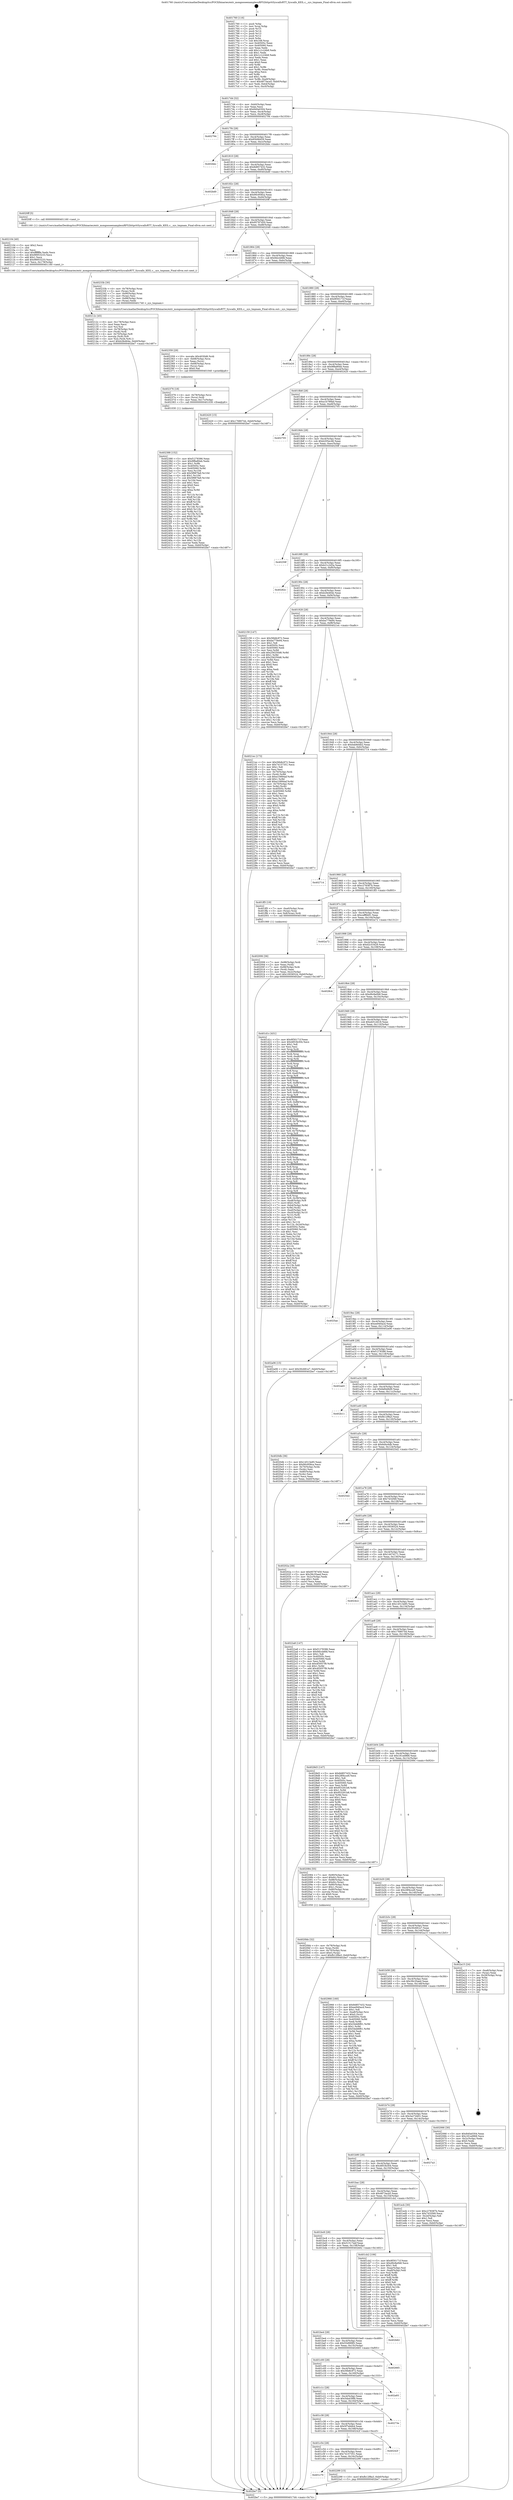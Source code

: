 digraph "0x401760" {
  label = "0x401760 (/mnt/c/Users/mathe/Desktop/tcc/POCII/binaries/extr_mongooseexamplesnRF52httprttSyscallsRTT_Syscalls_KEIL.c__sys_tmpnam_Final-ollvm.out::main(0))"
  labelloc = "t"
  node[shape=record]

  Entry [label="",width=0.3,height=0.3,shape=circle,fillcolor=black,style=filled]
  "0x4017d4" [label="{
     0x4017d4 [32]\l
     | [instrs]\l
     &nbsp;&nbsp;0x4017d4 \<+6\>: mov -0xb0(%rbp),%eax\l
     &nbsp;&nbsp;0x4017da \<+2\>: mov %eax,%ecx\l
     &nbsp;&nbsp;0x4017dc \<+6\>: sub $0x840a0304,%ecx\l
     &nbsp;&nbsp;0x4017e2 \<+6\>: mov %eax,-0xc4(%rbp)\l
     &nbsp;&nbsp;0x4017e8 \<+6\>: mov %ecx,-0xc8(%rbp)\l
     &nbsp;&nbsp;0x4017ee \<+6\>: je 0000000000402794 \<main+0x1034\>\l
  }"]
  "0x402794" [label="{
     0x402794\l
  }", style=dashed]
  "0x4017f4" [label="{
     0x4017f4 [28]\l
     | [instrs]\l
     &nbsp;&nbsp;0x4017f4 \<+5\>: jmp 00000000004017f9 \<main+0x99\>\l
     &nbsp;&nbsp;0x4017f9 \<+6\>: mov -0xc4(%rbp),%eax\l
     &nbsp;&nbsp;0x4017ff \<+5\>: sub $0x85b96d29,%eax\l
     &nbsp;&nbsp;0x401804 \<+6\>: mov %eax,-0xcc(%rbp)\l
     &nbsp;&nbsp;0x40180a \<+6\>: je 0000000000402bbc \<main+0x145c\>\l
  }"]
  Exit [label="",width=0.3,height=0.3,shape=circle,fillcolor=black,style=filled,peripheries=2]
  "0x402bbc" [label="{
     0x402bbc\l
  }", style=dashed]
  "0x401810" [label="{
     0x401810 [28]\l
     | [instrs]\l
     &nbsp;&nbsp;0x401810 \<+5\>: jmp 0000000000401815 \<main+0xb5\>\l
     &nbsp;&nbsp;0x401815 \<+6\>: mov -0xc4(%rbp),%eax\l
     &nbsp;&nbsp;0x40181b \<+5\>: sub $0x8d857432,%eax\l
     &nbsp;&nbsp;0x401820 \<+6\>: mov %eax,-0xd0(%rbp)\l
     &nbsp;&nbsp;0x401826 \<+6\>: je 0000000000402bd0 \<main+0x1470\>\l
  }"]
  "0x402388" [label="{
     0x402388 [152]\l
     | [instrs]\l
     &nbsp;&nbsp;0x402388 \<+5\>: mov $0xf1278386,%eax\l
     &nbsp;&nbsp;0x40238d \<+5\>: mov $0x9f8a80eb,%edx\l
     &nbsp;&nbsp;0x402392 \<+3\>: mov $0x1,%r8b\l
     &nbsp;&nbsp;0x402395 \<+7\>: mov 0x40505c,%esi\l
     &nbsp;&nbsp;0x40239c \<+8\>: mov 0x405060,%r9d\l
     &nbsp;&nbsp;0x4023a4 \<+3\>: mov %esi,%r10d\l
     &nbsp;&nbsp;0x4023a7 \<+7\>: add $0x5f987fa9,%r10d\l
     &nbsp;&nbsp;0x4023ae \<+4\>: sub $0x1,%r10d\l
     &nbsp;&nbsp;0x4023b2 \<+7\>: sub $0x5f987fa9,%r10d\l
     &nbsp;&nbsp;0x4023b9 \<+4\>: imul %r10d,%esi\l
     &nbsp;&nbsp;0x4023bd \<+3\>: and $0x1,%esi\l
     &nbsp;&nbsp;0x4023c0 \<+3\>: cmp $0x0,%esi\l
     &nbsp;&nbsp;0x4023c3 \<+4\>: sete %r11b\l
     &nbsp;&nbsp;0x4023c7 \<+4\>: cmp $0xa,%r9d\l
     &nbsp;&nbsp;0x4023cb \<+3\>: setl %bl\l
     &nbsp;&nbsp;0x4023ce \<+3\>: mov %r11b,%r14b\l
     &nbsp;&nbsp;0x4023d1 \<+4\>: xor $0xff,%r14b\l
     &nbsp;&nbsp;0x4023d5 \<+3\>: mov %bl,%r15b\l
     &nbsp;&nbsp;0x4023d8 \<+4\>: xor $0xff,%r15b\l
     &nbsp;&nbsp;0x4023dc \<+4\>: xor $0x0,%r8b\l
     &nbsp;&nbsp;0x4023e0 \<+3\>: mov %r14b,%r12b\l
     &nbsp;&nbsp;0x4023e3 \<+4\>: and $0x0,%r12b\l
     &nbsp;&nbsp;0x4023e7 \<+3\>: and %r8b,%r11b\l
     &nbsp;&nbsp;0x4023ea \<+3\>: mov %r15b,%r13b\l
     &nbsp;&nbsp;0x4023ed \<+4\>: and $0x0,%r13b\l
     &nbsp;&nbsp;0x4023f1 \<+3\>: and %r8b,%bl\l
     &nbsp;&nbsp;0x4023f4 \<+3\>: or %r11b,%r12b\l
     &nbsp;&nbsp;0x4023f7 \<+3\>: or %bl,%r13b\l
     &nbsp;&nbsp;0x4023fa \<+3\>: xor %r13b,%r12b\l
     &nbsp;&nbsp;0x4023fd \<+3\>: or %r15b,%r14b\l
     &nbsp;&nbsp;0x402400 \<+4\>: xor $0xff,%r14b\l
     &nbsp;&nbsp;0x402404 \<+4\>: or $0x0,%r8b\l
     &nbsp;&nbsp;0x402408 \<+3\>: and %r8b,%r14b\l
     &nbsp;&nbsp;0x40240b \<+3\>: or %r14b,%r12b\l
     &nbsp;&nbsp;0x40240e \<+4\>: test $0x1,%r12b\l
     &nbsp;&nbsp;0x402412 \<+3\>: cmovne %edx,%eax\l
     &nbsp;&nbsp;0x402415 \<+6\>: mov %eax,-0xb0(%rbp)\l
     &nbsp;&nbsp;0x40241b \<+5\>: jmp 0000000000402be7 \<main+0x1487\>\l
  }"]
  "0x402bd0" [label="{
     0x402bd0\l
  }", style=dashed]
  "0x40182c" [label="{
     0x40182c [28]\l
     | [instrs]\l
     &nbsp;&nbsp;0x40182c \<+5\>: jmp 0000000000401831 \<main+0xd1\>\l
     &nbsp;&nbsp;0x401831 \<+6\>: mov -0xc4(%rbp),%eax\l
     &nbsp;&nbsp;0x401837 \<+5\>: sub $0x90c958ca,%eax\l
     &nbsp;&nbsp;0x40183c \<+6\>: mov %eax,-0xd4(%rbp)\l
     &nbsp;&nbsp;0x401842 \<+6\>: je 00000000004020ff \<main+0x99f\>\l
  }"]
  "0x402376" [label="{
     0x402376 [18]\l
     | [instrs]\l
     &nbsp;&nbsp;0x402376 \<+4\>: mov -0x78(%rbp),%rcx\l
     &nbsp;&nbsp;0x40237a \<+3\>: mov (%rcx),%rdi\l
     &nbsp;&nbsp;0x40237d \<+6\>: mov %eax,-0x17c(%rbp)\l
     &nbsp;&nbsp;0x402383 \<+5\>: call 0000000000401030 \<free@plt\>\l
     | [calls]\l
     &nbsp;&nbsp;0x401030 \{1\} (unknown)\l
  }"]
  "0x4020ff" [label="{
     0x4020ff [5]\l
     | [instrs]\l
     &nbsp;&nbsp;0x4020ff \<+5\>: call 0000000000401160 \<next_i\>\l
     | [calls]\l
     &nbsp;&nbsp;0x401160 \{1\} (/mnt/c/Users/mathe/Desktop/tcc/POCII/binaries/extr_mongooseexamplesnRF52httprttSyscallsRTT_Syscalls_KEIL.c__sys_tmpnam_Final-ollvm.out::next_i)\l
  }"]
  "0x401848" [label="{
     0x401848 [28]\l
     | [instrs]\l
     &nbsp;&nbsp;0x401848 \<+5\>: jmp 000000000040184d \<main+0xed\>\l
     &nbsp;&nbsp;0x40184d \<+6\>: mov -0xc4(%rbp),%eax\l
     &nbsp;&nbsp;0x401853 \<+5\>: sub $0x95787450,%eax\l
     &nbsp;&nbsp;0x401858 \<+6\>: mov %eax,-0xd8(%rbp)\l
     &nbsp;&nbsp;0x40185e \<+6\>: je 0000000000402048 \<main+0x8e8\>\l
  }"]
  "0x402359" [label="{
     0x402359 [29]\l
     | [instrs]\l
     &nbsp;&nbsp;0x402359 \<+10\>: movabs $0x4030d6,%rdi\l
     &nbsp;&nbsp;0x402363 \<+4\>: mov -0x68(%rbp),%rcx\l
     &nbsp;&nbsp;0x402367 \<+2\>: mov %eax,(%rcx)\l
     &nbsp;&nbsp;0x402369 \<+4\>: mov -0x68(%rbp),%rcx\l
     &nbsp;&nbsp;0x40236d \<+2\>: mov (%rcx),%esi\l
     &nbsp;&nbsp;0x40236f \<+2\>: mov $0x0,%al\l
     &nbsp;&nbsp;0x402371 \<+5\>: call 0000000000401040 \<printf@plt\>\l
     | [calls]\l
     &nbsp;&nbsp;0x401040 \{1\} (unknown)\l
  }"]
  "0x402048" [label="{
     0x402048\l
  }", style=dashed]
  "0x401864" [label="{
     0x401864 [28]\l
     | [instrs]\l
     &nbsp;&nbsp;0x401864 \<+5\>: jmp 0000000000401869 \<main+0x109\>\l
     &nbsp;&nbsp;0x401869 \<+6\>: mov -0xc4(%rbp),%eax\l
     &nbsp;&nbsp;0x40186f \<+5\>: sub $0x9dccb6fd,%eax\l
     &nbsp;&nbsp;0x401874 \<+6\>: mov %eax,-0xdc(%rbp)\l
     &nbsp;&nbsp;0x40187a \<+6\>: je 000000000040233b \<main+0xbdb\>\l
  }"]
  "0x401c70" [label="{
     0x401c70\l
  }", style=dashed]
  "0x40233b" [label="{
     0x40233b [30]\l
     | [instrs]\l
     &nbsp;&nbsp;0x40233b \<+4\>: mov -0x78(%rbp),%rax\l
     &nbsp;&nbsp;0x40233f \<+3\>: mov (%rax),%rdi\l
     &nbsp;&nbsp;0x402342 \<+7\>: mov -0x90(%rbp),%rax\l
     &nbsp;&nbsp;0x402349 \<+2\>: mov (%rax),%esi\l
     &nbsp;&nbsp;0x40234b \<+7\>: mov -0x88(%rbp),%rax\l
     &nbsp;&nbsp;0x402352 \<+2\>: mov (%rax),%edx\l
     &nbsp;&nbsp;0x402354 \<+5\>: call 0000000000401740 \<_sys_tmpnam\>\l
     | [calls]\l
     &nbsp;&nbsp;0x401740 \{1\} (/mnt/c/Users/mathe/Desktop/tcc/POCII/binaries/extr_mongooseexamplesnRF52httprttSyscallsRTT_Syscalls_KEIL.c__sys_tmpnam_Final-ollvm.out::_sys_tmpnam)\l
  }"]
  "0x401880" [label="{
     0x401880 [28]\l
     | [instrs]\l
     &nbsp;&nbsp;0x401880 \<+5\>: jmp 0000000000401885 \<main+0x125\>\l
     &nbsp;&nbsp;0x401885 \<+6\>: mov -0xc4(%rbp),%eax\l
     &nbsp;&nbsp;0x40188b \<+5\>: sub $0x9f30171f,%eax\l
     &nbsp;&nbsp;0x401890 \<+6\>: mov %eax,-0xe0(%rbp)\l
     &nbsp;&nbsp;0x401896 \<+6\>: je 0000000000402a2d \<main+0x12cd\>\l
  }"]
  "0x402299" [label="{
     0x402299 [15]\l
     | [instrs]\l
     &nbsp;&nbsp;0x402299 \<+10\>: movl $0xfb12f8a3,-0xb0(%rbp)\l
     &nbsp;&nbsp;0x4022a3 \<+5\>: jmp 0000000000402be7 \<main+0x1487\>\l
  }"]
  "0x402a2d" [label="{
     0x402a2d\l
  }", style=dashed]
  "0x40189c" [label="{
     0x40189c [28]\l
     | [instrs]\l
     &nbsp;&nbsp;0x40189c \<+5\>: jmp 00000000004018a1 \<main+0x141\>\l
     &nbsp;&nbsp;0x4018a1 \<+6\>: mov -0xc4(%rbp),%eax\l
     &nbsp;&nbsp;0x4018a7 \<+5\>: sub $0x9f8a80eb,%eax\l
     &nbsp;&nbsp;0x4018ac \<+6\>: mov %eax,-0xe4(%rbp)\l
     &nbsp;&nbsp;0x4018b2 \<+6\>: je 0000000000402420 \<main+0xcc0\>\l
  }"]
  "0x401c54" [label="{
     0x401c54 [28]\l
     | [instrs]\l
     &nbsp;&nbsp;0x401c54 \<+5\>: jmp 0000000000401c59 \<main+0x4f9\>\l
     &nbsp;&nbsp;0x401c59 \<+6\>: mov -0xc4(%rbp),%eax\l
     &nbsp;&nbsp;0x401c5f \<+5\>: sub $0x74157351,%eax\l
     &nbsp;&nbsp;0x401c64 \<+6\>: mov %eax,-0x16c(%rbp)\l
     &nbsp;&nbsp;0x401c6a \<+6\>: je 0000000000402299 \<main+0xb39\>\l
  }"]
  "0x402420" [label="{
     0x402420 [15]\l
     | [instrs]\l
     &nbsp;&nbsp;0x402420 \<+10\>: movl $0x17680744,-0xb0(%rbp)\l
     &nbsp;&nbsp;0x40242a \<+5\>: jmp 0000000000402be7 \<main+0x1487\>\l
  }"]
  "0x4018b8" [label="{
     0x4018b8 [28]\l
     | [instrs]\l
     &nbsp;&nbsp;0x4018b8 \<+5\>: jmp 00000000004018bd \<main+0x15d\>\l
     &nbsp;&nbsp;0x4018bd \<+6\>: mov -0xc4(%rbp),%eax\l
     &nbsp;&nbsp;0x4018c3 \<+5\>: sub $0xa1b789ad,%eax\l
     &nbsp;&nbsp;0x4018c8 \<+6\>: mov %eax,-0xe8(%rbp)\l
     &nbsp;&nbsp;0x4018ce \<+6\>: je 0000000000402705 \<main+0xfa5\>\l
  }"]
  "0x40242f" [label="{
     0x40242f\l
  }", style=dashed]
  "0x402705" [label="{
     0x402705\l
  }", style=dashed]
  "0x4018d4" [label="{
     0x4018d4 [28]\l
     | [instrs]\l
     &nbsp;&nbsp;0x4018d4 \<+5\>: jmp 00000000004018d9 \<main+0x179\>\l
     &nbsp;&nbsp;0x4018d9 \<+6\>: mov -0xc4(%rbp),%eax\l
     &nbsp;&nbsp;0x4018df \<+5\>: sub $0xb205ec46,%eax\l
     &nbsp;&nbsp;0x4018e4 \<+6\>: mov %eax,-0xec(%rbp)\l
     &nbsp;&nbsp;0x4018ea \<+6\>: je 000000000040259f \<main+0xe3f\>\l
  }"]
  "0x401c38" [label="{
     0x401c38 [28]\l
     | [instrs]\l
     &nbsp;&nbsp;0x401c38 \<+5\>: jmp 0000000000401c3d \<main+0x4dd\>\l
     &nbsp;&nbsp;0x401c3d \<+6\>: mov -0xc4(%rbp),%eax\l
     &nbsp;&nbsp;0x401c43 \<+5\>: sub $0x5f7ebbb4,%eax\l
     &nbsp;&nbsp;0x401c48 \<+6\>: mov %eax,-0x168(%rbp)\l
     &nbsp;&nbsp;0x401c4e \<+6\>: je 000000000040242f \<main+0xccf\>\l
  }"]
  "0x40259f" [label="{
     0x40259f\l
  }", style=dashed]
  "0x4018f0" [label="{
     0x4018f0 [28]\l
     | [instrs]\l
     &nbsp;&nbsp;0x4018f0 \<+5\>: jmp 00000000004018f5 \<main+0x195\>\l
     &nbsp;&nbsp;0x4018f5 \<+6\>: mov -0xc4(%rbp),%eax\l
     &nbsp;&nbsp;0x4018fb \<+5\>: sub $0xb21c2d3a,%eax\l
     &nbsp;&nbsp;0x401900 \<+6\>: mov %eax,-0xf0(%rbp)\l
     &nbsp;&nbsp;0x401906 \<+6\>: je 000000000040282c \<main+0x10cc\>\l
  }"]
  "0x40273e" [label="{
     0x40273e\l
  }", style=dashed]
  "0x40282c" [label="{
     0x40282c\l
  }", style=dashed]
  "0x40190c" [label="{
     0x40190c [28]\l
     | [instrs]\l
     &nbsp;&nbsp;0x40190c \<+5\>: jmp 0000000000401911 \<main+0x1b1\>\l
     &nbsp;&nbsp;0x401911 \<+6\>: mov -0xc4(%rbp),%eax\l
     &nbsp;&nbsp;0x401917 \<+5\>: sub $0xb2fe464e,%eax\l
     &nbsp;&nbsp;0x40191c \<+6\>: mov %eax,-0xf4(%rbp)\l
     &nbsp;&nbsp;0x401922 \<+6\>: je 0000000000402159 \<main+0x9f9\>\l
  }"]
  "0x401c1c" [label="{
     0x401c1c [28]\l
     | [instrs]\l
     &nbsp;&nbsp;0x401c1c \<+5\>: jmp 0000000000401c21 \<main+0x4c1\>\l
     &nbsp;&nbsp;0x401c21 \<+6\>: mov -0xc4(%rbp),%eax\l
     &nbsp;&nbsp;0x401c27 \<+5\>: sub $0x5da439fb,%eax\l
     &nbsp;&nbsp;0x401c2c \<+6\>: mov %eax,-0x164(%rbp)\l
     &nbsp;&nbsp;0x401c32 \<+6\>: je 000000000040273e \<main+0xfde\>\l
  }"]
  "0x402159" [label="{
     0x402159 [147]\l
     | [instrs]\l
     &nbsp;&nbsp;0x402159 \<+5\>: mov $0x56b8c972,%eax\l
     &nbsp;&nbsp;0x40215e \<+5\>: mov $0xba779e94,%ecx\l
     &nbsp;&nbsp;0x402163 \<+2\>: mov $0x1,%dl\l
     &nbsp;&nbsp;0x402165 \<+7\>: mov 0x40505c,%esi\l
     &nbsp;&nbsp;0x40216c \<+7\>: mov 0x405060,%edi\l
     &nbsp;&nbsp;0x402173 \<+3\>: mov %esi,%r8d\l
     &nbsp;&nbsp;0x402176 \<+7\>: add $0x256250d6,%r8d\l
     &nbsp;&nbsp;0x40217d \<+4\>: sub $0x1,%r8d\l
     &nbsp;&nbsp;0x402181 \<+7\>: sub $0x256250d6,%r8d\l
     &nbsp;&nbsp;0x402188 \<+4\>: imul %r8d,%esi\l
     &nbsp;&nbsp;0x40218c \<+3\>: and $0x1,%esi\l
     &nbsp;&nbsp;0x40218f \<+3\>: cmp $0x0,%esi\l
     &nbsp;&nbsp;0x402192 \<+4\>: sete %r9b\l
     &nbsp;&nbsp;0x402196 \<+3\>: cmp $0xa,%edi\l
     &nbsp;&nbsp;0x402199 \<+4\>: setl %r10b\l
     &nbsp;&nbsp;0x40219d \<+3\>: mov %r9b,%r11b\l
     &nbsp;&nbsp;0x4021a0 \<+4\>: xor $0xff,%r11b\l
     &nbsp;&nbsp;0x4021a4 \<+3\>: mov %r10b,%bl\l
     &nbsp;&nbsp;0x4021a7 \<+3\>: xor $0xff,%bl\l
     &nbsp;&nbsp;0x4021aa \<+3\>: xor $0x0,%dl\l
     &nbsp;&nbsp;0x4021ad \<+3\>: mov %r11b,%r14b\l
     &nbsp;&nbsp;0x4021b0 \<+4\>: and $0x0,%r14b\l
     &nbsp;&nbsp;0x4021b4 \<+3\>: and %dl,%r9b\l
     &nbsp;&nbsp;0x4021b7 \<+3\>: mov %bl,%r15b\l
     &nbsp;&nbsp;0x4021ba \<+4\>: and $0x0,%r15b\l
     &nbsp;&nbsp;0x4021be \<+3\>: and %dl,%r10b\l
     &nbsp;&nbsp;0x4021c1 \<+3\>: or %r9b,%r14b\l
     &nbsp;&nbsp;0x4021c4 \<+3\>: or %r10b,%r15b\l
     &nbsp;&nbsp;0x4021c7 \<+3\>: xor %r15b,%r14b\l
     &nbsp;&nbsp;0x4021ca \<+3\>: or %bl,%r11b\l
     &nbsp;&nbsp;0x4021cd \<+4\>: xor $0xff,%r11b\l
     &nbsp;&nbsp;0x4021d1 \<+3\>: or $0x0,%dl\l
     &nbsp;&nbsp;0x4021d4 \<+3\>: and %dl,%r11b\l
     &nbsp;&nbsp;0x4021d7 \<+3\>: or %r11b,%r14b\l
     &nbsp;&nbsp;0x4021da \<+4\>: test $0x1,%r14b\l
     &nbsp;&nbsp;0x4021de \<+3\>: cmovne %ecx,%eax\l
     &nbsp;&nbsp;0x4021e1 \<+6\>: mov %eax,-0xb0(%rbp)\l
     &nbsp;&nbsp;0x4021e7 \<+5\>: jmp 0000000000402be7 \<main+0x1487\>\l
  }"]
  "0x401928" [label="{
     0x401928 [28]\l
     | [instrs]\l
     &nbsp;&nbsp;0x401928 \<+5\>: jmp 000000000040192d \<main+0x1cd\>\l
     &nbsp;&nbsp;0x40192d \<+6\>: mov -0xc4(%rbp),%eax\l
     &nbsp;&nbsp;0x401933 \<+5\>: sub $0xba779e94,%eax\l
     &nbsp;&nbsp;0x401938 \<+6\>: mov %eax,-0xf8(%rbp)\l
     &nbsp;&nbsp;0x40193e \<+6\>: je 00000000004021ec \<main+0xa8c\>\l
  }"]
  "0x402a93" [label="{
     0x402a93\l
  }", style=dashed]
  "0x4021ec" [label="{
     0x4021ec [173]\l
     | [instrs]\l
     &nbsp;&nbsp;0x4021ec \<+5\>: mov $0x56b8c972,%eax\l
     &nbsp;&nbsp;0x4021f1 \<+5\>: mov $0x74157351,%ecx\l
     &nbsp;&nbsp;0x4021f6 \<+2\>: mov $0x1,%dl\l
     &nbsp;&nbsp;0x4021f8 \<+2\>: xor %esi,%esi\l
     &nbsp;&nbsp;0x4021fa \<+4\>: mov -0x70(%rbp),%rdi\l
     &nbsp;&nbsp;0x4021fe \<+3\>: mov (%rdi),%r8d\l
     &nbsp;&nbsp;0x402201 \<+7\>: sub $0xe10894af,%r8d\l
     &nbsp;&nbsp;0x402208 \<+4\>: add $0x1,%r8d\l
     &nbsp;&nbsp;0x40220c \<+7\>: add $0xe10894af,%r8d\l
     &nbsp;&nbsp;0x402213 \<+4\>: mov -0x70(%rbp),%rdi\l
     &nbsp;&nbsp;0x402217 \<+3\>: mov %r8d,(%rdi)\l
     &nbsp;&nbsp;0x40221a \<+8\>: mov 0x40505c,%r8d\l
     &nbsp;&nbsp;0x402222 \<+8\>: mov 0x405060,%r9d\l
     &nbsp;&nbsp;0x40222a \<+3\>: sub $0x1,%esi\l
     &nbsp;&nbsp;0x40222d \<+3\>: mov %r8d,%r10d\l
     &nbsp;&nbsp;0x402230 \<+3\>: add %esi,%r10d\l
     &nbsp;&nbsp;0x402233 \<+4\>: imul %r10d,%r8d\l
     &nbsp;&nbsp;0x402237 \<+4\>: and $0x1,%r8d\l
     &nbsp;&nbsp;0x40223b \<+4\>: cmp $0x0,%r8d\l
     &nbsp;&nbsp;0x40223f \<+4\>: sete %r11b\l
     &nbsp;&nbsp;0x402243 \<+4\>: cmp $0xa,%r9d\l
     &nbsp;&nbsp;0x402247 \<+3\>: setl %bl\l
     &nbsp;&nbsp;0x40224a \<+3\>: mov %r11b,%r14b\l
     &nbsp;&nbsp;0x40224d \<+4\>: xor $0xff,%r14b\l
     &nbsp;&nbsp;0x402251 \<+3\>: mov %bl,%r15b\l
     &nbsp;&nbsp;0x402254 \<+4\>: xor $0xff,%r15b\l
     &nbsp;&nbsp;0x402258 \<+3\>: xor $0x0,%dl\l
     &nbsp;&nbsp;0x40225b \<+3\>: mov %r14b,%r12b\l
     &nbsp;&nbsp;0x40225e \<+4\>: and $0x0,%r12b\l
     &nbsp;&nbsp;0x402262 \<+3\>: and %dl,%r11b\l
     &nbsp;&nbsp;0x402265 \<+3\>: mov %r15b,%r13b\l
     &nbsp;&nbsp;0x402268 \<+4\>: and $0x0,%r13b\l
     &nbsp;&nbsp;0x40226c \<+2\>: and %dl,%bl\l
     &nbsp;&nbsp;0x40226e \<+3\>: or %r11b,%r12b\l
     &nbsp;&nbsp;0x402271 \<+3\>: or %bl,%r13b\l
     &nbsp;&nbsp;0x402274 \<+3\>: xor %r13b,%r12b\l
     &nbsp;&nbsp;0x402277 \<+3\>: or %r15b,%r14b\l
     &nbsp;&nbsp;0x40227a \<+4\>: xor $0xff,%r14b\l
     &nbsp;&nbsp;0x40227e \<+3\>: or $0x0,%dl\l
     &nbsp;&nbsp;0x402281 \<+3\>: and %dl,%r14b\l
     &nbsp;&nbsp;0x402284 \<+3\>: or %r14b,%r12b\l
     &nbsp;&nbsp;0x402287 \<+4\>: test $0x1,%r12b\l
     &nbsp;&nbsp;0x40228b \<+3\>: cmovne %ecx,%eax\l
     &nbsp;&nbsp;0x40228e \<+6\>: mov %eax,-0xb0(%rbp)\l
     &nbsp;&nbsp;0x402294 \<+5\>: jmp 0000000000402be7 \<main+0x1487\>\l
  }"]
  "0x401944" [label="{
     0x401944 [28]\l
     | [instrs]\l
     &nbsp;&nbsp;0x401944 \<+5\>: jmp 0000000000401949 \<main+0x1e9\>\l
     &nbsp;&nbsp;0x401949 \<+6\>: mov -0xc4(%rbp),%eax\l
     &nbsp;&nbsp;0x40194f \<+5\>: sub $0xbab8d4b2,%eax\l
     &nbsp;&nbsp;0x401954 \<+6\>: mov %eax,-0xfc(%rbp)\l
     &nbsp;&nbsp;0x40195a \<+6\>: je 0000000000402714 \<main+0xfb4\>\l
  }"]
  "0x401c00" [label="{
     0x401c00 [28]\l
     | [instrs]\l
     &nbsp;&nbsp;0x401c00 \<+5\>: jmp 0000000000401c05 \<main+0x4a5\>\l
     &nbsp;&nbsp;0x401c05 \<+6\>: mov -0xc4(%rbp),%eax\l
     &nbsp;&nbsp;0x401c0b \<+5\>: sub $0x56b8c972,%eax\l
     &nbsp;&nbsp;0x401c10 \<+6\>: mov %eax,-0x160(%rbp)\l
     &nbsp;&nbsp;0x401c16 \<+6\>: je 0000000000402a93 \<main+0x1333\>\l
  }"]
  "0x402714" [label="{
     0x402714\l
  }", style=dashed]
  "0x401960" [label="{
     0x401960 [28]\l
     | [instrs]\l
     &nbsp;&nbsp;0x401960 \<+5\>: jmp 0000000000401965 \<main+0x205\>\l
     &nbsp;&nbsp;0x401965 \<+6\>: mov -0xc4(%rbp),%eax\l
     &nbsp;&nbsp;0x40196b \<+5\>: sub $0xc278387b,%eax\l
     &nbsp;&nbsp;0x401970 \<+6\>: mov %eax,-0x100(%rbp)\l
     &nbsp;&nbsp;0x401976 \<+6\>: je 0000000000401ff3 \<main+0x893\>\l
  }"]
  "0x402665" [label="{
     0x402665\l
  }", style=dashed]
  "0x401ff3" [label="{
     0x401ff3 [19]\l
     | [instrs]\l
     &nbsp;&nbsp;0x401ff3 \<+7\>: mov -0xa0(%rbp),%rax\l
     &nbsp;&nbsp;0x401ffa \<+3\>: mov (%rax),%rax\l
     &nbsp;&nbsp;0x401ffd \<+4\>: mov 0x8(%rax),%rdi\l
     &nbsp;&nbsp;0x402001 \<+5\>: call 0000000000401060 \<atoi@plt\>\l
     | [calls]\l
     &nbsp;&nbsp;0x401060 \{1\} (unknown)\l
  }"]
  "0x40197c" [label="{
     0x40197c [28]\l
     | [instrs]\l
     &nbsp;&nbsp;0x40197c \<+5\>: jmp 0000000000401981 \<main+0x221\>\l
     &nbsp;&nbsp;0x401981 \<+6\>: mov -0xc4(%rbp),%eax\l
     &nbsp;&nbsp;0x401987 \<+5\>: sub $0xceff6b91,%eax\l
     &nbsp;&nbsp;0x40198c \<+6\>: mov %eax,-0x104(%rbp)\l
     &nbsp;&nbsp;0x401992 \<+6\>: je 0000000000402a72 \<main+0x1312\>\l
  }"]
  "0x401be4" [label="{
     0x401be4 [28]\l
     | [instrs]\l
     &nbsp;&nbsp;0x401be4 \<+5\>: jmp 0000000000401be9 \<main+0x489\>\l
     &nbsp;&nbsp;0x401be9 \<+6\>: mov -0xc4(%rbp),%eax\l
     &nbsp;&nbsp;0x401bef \<+5\>: sub $0x55d999f2,%eax\l
     &nbsp;&nbsp;0x401bf4 \<+6\>: mov %eax,-0x15c(%rbp)\l
     &nbsp;&nbsp;0x401bfa \<+6\>: je 0000000000402665 \<main+0xf05\>\l
  }"]
  "0x402a72" [label="{
     0x402a72\l
  }", style=dashed]
  "0x401998" [label="{
     0x401998 [28]\l
     | [instrs]\l
     &nbsp;&nbsp;0x401998 \<+5\>: jmp 000000000040199d \<main+0x23d\>\l
     &nbsp;&nbsp;0x40199d \<+6\>: mov -0xc4(%rbp),%eax\l
     &nbsp;&nbsp;0x4019a3 \<+5\>: sub $0xd2c53429,%eax\l
     &nbsp;&nbsp;0x4019a8 \<+6\>: mov %eax,-0x108(%rbp)\l
     &nbsp;&nbsp;0x4019ae \<+6\>: je 00000000004028c4 \<main+0x1164\>\l
  }"]
  "0x402b62" [label="{
     0x402b62\l
  }", style=dashed]
  "0x4028c4" [label="{
     0x4028c4\l
  }", style=dashed]
  "0x4019b4" [label="{
     0x4019b4 [28]\l
     | [instrs]\l
     &nbsp;&nbsp;0x4019b4 \<+5\>: jmp 00000000004019b9 \<main+0x259\>\l
     &nbsp;&nbsp;0x4019b9 \<+6\>: mov -0xc4(%rbp),%eax\l
     &nbsp;&nbsp;0x4019bf \<+5\>: sub $0xd9c8a0b8,%eax\l
     &nbsp;&nbsp;0x4019c4 \<+6\>: mov %eax,-0x10c(%rbp)\l
     &nbsp;&nbsp;0x4019ca \<+6\>: je 0000000000401d1c \<main+0x5bc\>\l
  }"]
  "0x40212c" [label="{
     0x40212c [45]\l
     | [instrs]\l
     &nbsp;&nbsp;0x40212c \<+6\>: mov -0x178(%rbp),%ecx\l
     &nbsp;&nbsp;0x402132 \<+3\>: imul %eax,%ecx\l
     &nbsp;&nbsp;0x402135 \<+3\>: mov %cl,%sil\l
     &nbsp;&nbsp;0x402138 \<+4\>: mov -0x78(%rbp),%rdi\l
     &nbsp;&nbsp;0x40213c \<+3\>: mov (%rdi),%rdi\l
     &nbsp;&nbsp;0x40213f \<+4\>: mov -0x70(%rbp),%r8\l
     &nbsp;&nbsp;0x402143 \<+3\>: movslq (%r8),%r8\l
     &nbsp;&nbsp;0x402146 \<+4\>: mov %sil,(%rdi,%r8,1)\l
     &nbsp;&nbsp;0x40214a \<+10\>: movl $0xb2fe464e,-0xb0(%rbp)\l
     &nbsp;&nbsp;0x402154 \<+5\>: jmp 0000000000402be7 \<main+0x1487\>\l
  }"]
  "0x401d1c" [label="{
     0x401d1c [431]\l
     | [instrs]\l
     &nbsp;&nbsp;0x401d1c \<+5\>: mov $0x9f30171f,%eax\l
     &nbsp;&nbsp;0x401d21 \<+5\>: mov $0x4853b304,%ecx\l
     &nbsp;&nbsp;0x401d26 \<+2\>: mov $0x1,%dl\l
     &nbsp;&nbsp;0x401d28 \<+2\>: xor %esi,%esi\l
     &nbsp;&nbsp;0x401d2a \<+3\>: mov %rsp,%rdi\l
     &nbsp;&nbsp;0x401d2d \<+4\>: add $0xfffffffffffffff0,%rdi\l
     &nbsp;&nbsp;0x401d31 \<+3\>: mov %rdi,%rsp\l
     &nbsp;&nbsp;0x401d34 \<+7\>: mov %rdi,-0xa8(%rbp)\l
     &nbsp;&nbsp;0x401d3b \<+3\>: mov %rsp,%rdi\l
     &nbsp;&nbsp;0x401d3e \<+4\>: add $0xfffffffffffffff0,%rdi\l
     &nbsp;&nbsp;0x401d42 \<+3\>: mov %rdi,%rsp\l
     &nbsp;&nbsp;0x401d45 \<+3\>: mov %rsp,%r8\l
     &nbsp;&nbsp;0x401d48 \<+4\>: add $0xfffffffffffffff0,%r8\l
     &nbsp;&nbsp;0x401d4c \<+3\>: mov %r8,%rsp\l
     &nbsp;&nbsp;0x401d4f \<+7\>: mov %r8,-0xa0(%rbp)\l
     &nbsp;&nbsp;0x401d56 \<+3\>: mov %rsp,%r8\l
     &nbsp;&nbsp;0x401d59 \<+4\>: add $0xfffffffffffffff0,%r8\l
     &nbsp;&nbsp;0x401d5d \<+3\>: mov %r8,%rsp\l
     &nbsp;&nbsp;0x401d60 \<+7\>: mov %r8,-0x98(%rbp)\l
     &nbsp;&nbsp;0x401d67 \<+3\>: mov %rsp,%r8\l
     &nbsp;&nbsp;0x401d6a \<+4\>: add $0xfffffffffffffff0,%r8\l
     &nbsp;&nbsp;0x401d6e \<+3\>: mov %r8,%rsp\l
     &nbsp;&nbsp;0x401d71 \<+7\>: mov %r8,-0x90(%rbp)\l
     &nbsp;&nbsp;0x401d78 \<+3\>: mov %rsp,%r8\l
     &nbsp;&nbsp;0x401d7b \<+4\>: add $0xfffffffffffffff0,%r8\l
     &nbsp;&nbsp;0x401d7f \<+3\>: mov %r8,%rsp\l
     &nbsp;&nbsp;0x401d82 \<+7\>: mov %r8,-0x88(%rbp)\l
     &nbsp;&nbsp;0x401d89 \<+3\>: mov %rsp,%r8\l
     &nbsp;&nbsp;0x401d8c \<+4\>: add $0xfffffffffffffff0,%r8\l
     &nbsp;&nbsp;0x401d90 \<+3\>: mov %r8,%rsp\l
     &nbsp;&nbsp;0x401d93 \<+4\>: mov %r8,-0x80(%rbp)\l
     &nbsp;&nbsp;0x401d97 \<+3\>: mov %rsp,%r8\l
     &nbsp;&nbsp;0x401d9a \<+4\>: add $0xfffffffffffffff0,%r8\l
     &nbsp;&nbsp;0x401d9e \<+3\>: mov %r8,%rsp\l
     &nbsp;&nbsp;0x401da1 \<+4\>: mov %r8,-0x78(%rbp)\l
     &nbsp;&nbsp;0x401da5 \<+3\>: mov %rsp,%r8\l
     &nbsp;&nbsp;0x401da8 \<+4\>: add $0xfffffffffffffff0,%r8\l
     &nbsp;&nbsp;0x401dac \<+3\>: mov %r8,%rsp\l
     &nbsp;&nbsp;0x401daf \<+4\>: mov %r8,-0x70(%rbp)\l
     &nbsp;&nbsp;0x401db3 \<+3\>: mov %rsp,%r8\l
     &nbsp;&nbsp;0x401db6 \<+4\>: add $0xfffffffffffffff0,%r8\l
     &nbsp;&nbsp;0x401dba \<+3\>: mov %r8,%rsp\l
     &nbsp;&nbsp;0x401dbd \<+4\>: mov %r8,-0x68(%rbp)\l
     &nbsp;&nbsp;0x401dc1 \<+3\>: mov %rsp,%r8\l
     &nbsp;&nbsp;0x401dc4 \<+4\>: add $0xfffffffffffffff0,%r8\l
     &nbsp;&nbsp;0x401dc8 \<+3\>: mov %r8,%rsp\l
     &nbsp;&nbsp;0x401dcb \<+4\>: mov %r8,-0x60(%rbp)\l
     &nbsp;&nbsp;0x401dcf \<+3\>: mov %rsp,%r8\l
     &nbsp;&nbsp;0x401dd2 \<+4\>: add $0xfffffffffffffff0,%r8\l
     &nbsp;&nbsp;0x401dd6 \<+3\>: mov %r8,%rsp\l
     &nbsp;&nbsp;0x401dd9 \<+4\>: mov %r8,-0x58(%rbp)\l
     &nbsp;&nbsp;0x401ddd \<+3\>: mov %rsp,%r8\l
     &nbsp;&nbsp;0x401de0 \<+4\>: add $0xfffffffffffffff0,%r8\l
     &nbsp;&nbsp;0x401de4 \<+3\>: mov %r8,%rsp\l
     &nbsp;&nbsp;0x401de7 \<+4\>: mov %r8,-0x50(%rbp)\l
     &nbsp;&nbsp;0x401deb \<+3\>: mov %rsp,%r8\l
     &nbsp;&nbsp;0x401dee \<+4\>: add $0xfffffffffffffff0,%r8\l
     &nbsp;&nbsp;0x401df2 \<+3\>: mov %r8,%rsp\l
     &nbsp;&nbsp;0x401df5 \<+4\>: mov %r8,-0x48(%rbp)\l
     &nbsp;&nbsp;0x401df9 \<+3\>: mov %rsp,%r8\l
     &nbsp;&nbsp;0x401dfc \<+4\>: add $0xfffffffffffffff0,%r8\l
     &nbsp;&nbsp;0x401e00 \<+3\>: mov %r8,%rsp\l
     &nbsp;&nbsp;0x401e03 \<+4\>: mov %r8,-0x40(%rbp)\l
     &nbsp;&nbsp;0x401e07 \<+3\>: mov %rsp,%r8\l
     &nbsp;&nbsp;0x401e0a \<+4\>: add $0xfffffffffffffff0,%r8\l
     &nbsp;&nbsp;0x401e0e \<+3\>: mov %r8,%rsp\l
     &nbsp;&nbsp;0x401e11 \<+4\>: mov %r8,-0x38(%rbp)\l
     &nbsp;&nbsp;0x401e15 \<+7\>: mov -0xa8(%rbp),%r8\l
     &nbsp;&nbsp;0x401e1c \<+7\>: movl $0x0,(%r8)\l
     &nbsp;&nbsp;0x401e23 \<+7\>: mov -0xb4(%rbp),%r9d\l
     &nbsp;&nbsp;0x401e2a \<+3\>: mov %r9d,(%rdi)\l
     &nbsp;&nbsp;0x401e2d \<+7\>: mov -0xa0(%rbp),%r8\l
     &nbsp;&nbsp;0x401e34 \<+7\>: mov -0xc0(%rbp),%r10\l
     &nbsp;&nbsp;0x401e3b \<+3\>: mov %r10,(%r8)\l
     &nbsp;&nbsp;0x401e3e \<+3\>: cmpl $0x2,(%rdi)\l
     &nbsp;&nbsp;0x401e41 \<+4\>: setne %r11b\l
     &nbsp;&nbsp;0x401e45 \<+4\>: and $0x1,%r11b\l
     &nbsp;&nbsp;0x401e49 \<+4\>: mov %r11b,-0x2d(%rbp)\l
     &nbsp;&nbsp;0x401e4d \<+7\>: mov 0x40505c,%ebx\l
     &nbsp;&nbsp;0x401e54 \<+8\>: mov 0x405060,%r14d\l
     &nbsp;&nbsp;0x401e5c \<+3\>: sub $0x1,%esi\l
     &nbsp;&nbsp;0x401e5f \<+3\>: mov %ebx,%r15d\l
     &nbsp;&nbsp;0x401e62 \<+3\>: add %esi,%r15d\l
     &nbsp;&nbsp;0x401e65 \<+4\>: imul %r15d,%ebx\l
     &nbsp;&nbsp;0x401e69 \<+3\>: and $0x1,%ebx\l
     &nbsp;&nbsp;0x401e6c \<+3\>: cmp $0x0,%ebx\l
     &nbsp;&nbsp;0x401e6f \<+4\>: sete %r11b\l
     &nbsp;&nbsp;0x401e73 \<+4\>: cmp $0xa,%r14d\l
     &nbsp;&nbsp;0x401e77 \<+4\>: setl %r12b\l
     &nbsp;&nbsp;0x401e7b \<+3\>: mov %r11b,%r13b\l
     &nbsp;&nbsp;0x401e7e \<+4\>: xor $0xff,%r13b\l
     &nbsp;&nbsp;0x401e82 \<+3\>: mov %r12b,%sil\l
     &nbsp;&nbsp;0x401e85 \<+4\>: xor $0xff,%sil\l
     &nbsp;&nbsp;0x401e89 \<+3\>: xor $0x0,%dl\l
     &nbsp;&nbsp;0x401e8c \<+3\>: mov %r13b,%dil\l
     &nbsp;&nbsp;0x401e8f \<+4\>: and $0x0,%dil\l
     &nbsp;&nbsp;0x401e93 \<+3\>: and %dl,%r11b\l
     &nbsp;&nbsp;0x401e96 \<+3\>: mov %sil,%r8b\l
     &nbsp;&nbsp;0x401e99 \<+4\>: and $0x0,%r8b\l
     &nbsp;&nbsp;0x401e9d \<+3\>: and %dl,%r12b\l
     &nbsp;&nbsp;0x401ea0 \<+3\>: or %r11b,%dil\l
     &nbsp;&nbsp;0x401ea3 \<+3\>: or %r12b,%r8b\l
     &nbsp;&nbsp;0x401ea6 \<+3\>: xor %r8b,%dil\l
     &nbsp;&nbsp;0x401ea9 \<+3\>: or %sil,%r13b\l
     &nbsp;&nbsp;0x401eac \<+4\>: xor $0xff,%r13b\l
     &nbsp;&nbsp;0x401eb0 \<+3\>: or $0x0,%dl\l
     &nbsp;&nbsp;0x401eb3 \<+3\>: and %dl,%r13b\l
     &nbsp;&nbsp;0x401eb6 \<+3\>: or %r13b,%dil\l
     &nbsp;&nbsp;0x401eb9 \<+4\>: test $0x1,%dil\l
     &nbsp;&nbsp;0x401ebd \<+3\>: cmovne %ecx,%eax\l
     &nbsp;&nbsp;0x401ec0 \<+6\>: mov %eax,-0xb0(%rbp)\l
     &nbsp;&nbsp;0x401ec6 \<+5\>: jmp 0000000000402be7 \<main+0x1487\>\l
  }"]
  "0x4019d0" [label="{
     0x4019d0 [28]\l
     | [instrs]\l
     &nbsp;&nbsp;0x4019d0 \<+5\>: jmp 00000000004019d5 \<main+0x275\>\l
     &nbsp;&nbsp;0x4019d5 \<+6\>: mov -0xc4(%rbp),%eax\l
     &nbsp;&nbsp;0x4019db \<+5\>: sub $0xeb51d418,%eax\l
     &nbsp;&nbsp;0x4019e0 \<+6\>: mov %eax,-0x110(%rbp)\l
     &nbsp;&nbsp;0x4019e6 \<+6\>: je 00000000004025ae \<main+0xe4e\>\l
  }"]
  "0x402104" [label="{
     0x402104 [40]\l
     | [instrs]\l
     &nbsp;&nbsp;0x402104 \<+5\>: mov $0x2,%ecx\l
     &nbsp;&nbsp;0x402109 \<+1\>: cltd\l
     &nbsp;&nbsp;0x40210a \<+2\>: idiv %ecx\l
     &nbsp;&nbsp;0x40210c \<+6\>: imul $0xfffffffe,%edx,%ecx\l
     &nbsp;&nbsp;0x402112 \<+6\>: sub $0x98953233,%ecx\l
     &nbsp;&nbsp;0x402118 \<+3\>: add $0x1,%ecx\l
     &nbsp;&nbsp;0x40211b \<+6\>: add $0x98953233,%ecx\l
     &nbsp;&nbsp;0x402121 \<+6\>: mov %ecx,-0x178(%rbp)\l
     &nbsp;&nbsp;0x402127 \<+5\>: call 0000000000401160 \<next_i\>\l
     | [calls]\l
     &nbsp;&nbsp;0x401160 \{1\} (/mnt/c/Users/mathe/Desktop/tcc/POCII/binaries/extr_mongooseexamplesnRF52httprttSyscallsRTT_Syscalls_KEIL.c__sys_tmpnam_Final-ollvm.out::next_i)\l
  }"]
  "0x4025ae" [label="{
     0x4025ae\l
  }", style=dashed]
  "0x4019ec" [label="{
     0x4019ec [28]\l
     | [instrs]\l
     &nbsp;&nbsp;0x4019ec \<+5\>: jmp 00000000004019f1 \<main+0x291\>\l
     &nbsp;&nbsp;0x4019f1 \<+6\>: mov -0xc4(%rbp),%eax\l
     &nbsp;&nbsp;0x4019f7 \<+5\>: sub $0xee940acd,%eax\l
     &nbsp;&nbsp;0x4019fc \<+6\>: mov %eax,-0x114(%rbp)\l
     &nbsp;&nbsp;0x401a02 \<+6\>: je 0000000000402a06 \<main+0x12a6\>\l
  }"]
  "0x4020bb" [label="{
     0x4020bb [32]\l
     | [instrs]\l
     &nbsp;&nbsp;0x4020bb \<+4\>: mov -0x78(%rbp),%rdi\l
     &nbsp;&nbsp;0x4020bf \<+3\>: mov %rax,(%rdi)\l
     &nbsp;&nbsp;0x4020c2 \<+4\>: mov -0x70(%rbp),%rax\l
     &nbsp;&nbsp;0x4020c6 \<+6\>: movl $0x0,(%rax)\l
     &nbsp;&nbsp;0x4020cc \<+10\>: movl $0xfb12f8a3,-0xb0(%rbp)\l
     &nbsp;&nbsp;0x4020d6 \<+5\>: jmp 0000000000402be7 \<main+0x1487\>\l
  }"]
  "0x402a06" [label="{
     0x402a06 [15]\l
     | [instrs]\l
     &nbsp;&nbsp;0x402a06 \<+10\>: movl $0x30c681e7,-0xb0(%rbp)\l
     &nbsp;&nbsp;0x402a10 \<+5\>: jmp 0000000000402be7 \<main+0x1487\>\l
  }"]
  "0x401a08" [label="{
     0x401a08 [28]\l
     | [instrs]\l
     &nbsp;&nbsp;0x401a08 \<+5\>: jmp 0000000000401a0d \<main+0x2ad\>\l
     &nbsp;&nbsp;0x401a0d \<+6\>: mov -0xc4(%rbp),%eax\l
     &nbsp;&nbsp;0x401a13 \<+5\>: sub $0xf1278386,%eax\l
     &nbsp;&nbsp;0x401a18 \<+6\>: mov %eax,-0x118(%rbp)\l
     &nbsp;&nbsp;0x401a1e \<+6\>: je 0000000000402ab5 \<main+0x1355\>\l
  }"]
  "0x402006" [label="{
     0x402006 [36]\l
     | [instrs]\l
     &nbsp;&nbsp;0x402006 \<+7\>: mov -0x98(%rbp),%rdi\l
     &nbsp;&nbsp;0x40200d \<+2\>: mov %eax,(%rdi)\l
     &nbsp;&nbsp;0x40200f \<+7\>: mov -0x98(%rbp),%rdi\l
     &nbsp;&nbsp;0x402016 \<+2\>: mov (%rdi),%eax\l
     &nbsp;&nbsp;0x402018 \<+3\>: mov %eax,-0x2c(%rbp)\l
     &nbsp;&nbsp;0x40201b \<+10\>: movl $0x10036524,-0xb0(%rbp)\l
     &nbsp;&nbsp;0x402025 \<+5\>: jmp 0000000000402be7 \<main+0x1487\>\l
  }"]
  "0x402ab5" [label="{
     0x402ab5\l
  }", style=dashed]
  "0x401a24" [label="{
     0x401a24 [28]\l
     | [instrs]\l
     &nbsp;&nbsp;0x401a24 \<+5\>: jmp 0000000000401a29 \<main+0x2c9\>\l
     &nbsp;&nbsp;0x401a29 \<+6\>: mov -0xc4(%rbp),%eax\l
     &nbsp;&nbsp;0x401a2f \<+5\>: sub $0xfa84d6d9,%eax\l
     &nbsp;&nbsp;0x401a34 \<+6\>: mov %eax,-0x11c(%rbp)\l
     &nbsp;&nbsp;0x401a3a \<+6\>: je 0000000000402b11 \<main+0x13b1\>\l
  }"]
  "0x401760" [label="{
     0x401760 [116]\l
     | [instrs]\l
     &nbsp;&nbsp;0x401760 \<+1\>: push %rbp\l
     &nbsp;&nbsp;0x401761 \<+3\>: mov %rsp,%rbp\l
     &nbsp;&nbsp;0x401764 \<+2\>: push %r15\l
     &nbsp;&nbsp;0x401766 \<+2\>: push %r14\l
     &nbsp;&nbsp;0x401768 \<+2\>: push %r13\l
     &nbsp;&nbsp;0x40176a \<+2\>: push %r12\l
     &nbsp;&nbsp;0x40176c \<+1\>: push %rbx\l
     &nbsp;&nbsp;0x40176d \<+7\>: sub $0x168,%rsp\l
     &nbsp;&nbsp;0x401774 \<+7\>: mov 0x40505c,%eax\l
     &nbsp;&nbsp;0x40177b \<+7\>: mov 0x405060,%ecx\l
     &nbsp;&nbsp;0x401782 \<+2\>: mov %eax,%edx\l
     &nbsp;&nbsp;0x401784 \<+6\>: add $0x1c1c24b8,%edx\l
     &nbsp;&nbsp;0x40178a \<+3\>: sub $0x1,%edx\l
     &nbsp;&nbsp;0x40178d \<+6\>: sub $0x1c1c24b8,%edx\l
     &nbsp;&nbsp;0x401793 \<+3\>: imul %edx,%eax\l
     &nbsp;&nbsp;0x401796 \<+3\>: and $0x1,%eax\l
     &nbsp;&nbsp;0x401799 \<+3\>: cmp $0x0,%eax\l
     &nbsp;&nbsp;0x40179c \<+4\>: sete %r8b\l
     &nbsp;&nbsp;0x4017a0 \<+4\>: and $0x1,%r8b\l
     &nbsp;&nbsp;0x4017a4 \<+7\>: mov %r8b,-0xaa(%rbp)\l
     &nbsp;&nbsp;0x4017ab \<+3\>: cmp $0xa,%ecx\l
     &nbsp;&nbsp;0x4017ae \<+4\>: setl %r8b\l
     &nbsp;&nbsp;0x4017b2 \<+4\>: and $0x1,%r8b\l
     &nbsp;&nbsp;0x4017b6 \<+7\>: mov %r8b,-0xa9(%rbp)\l
     &nbsp;&nbsp;0x4017bd \<+10\>: movl $0x4873aca5,-0xb0(%rbp)\l
     &nbsp;&nbsp;0x4017c7 \<+6\>: mov %edi,-0xb4(%rbp)\l
     &nbsp;&nbsp;0x4017cd \<+7\>: mov %rsi,-0xc0(%rbp)\l
  }"]
  "0x402b11" [label="{
     0x402b11\l
  }", style=dashed]
  "0x401a40" [label="{
     0x401a40 [28]\l
     | [instrs]\l
     &nbsp;&nbsp;0x401a40 \<+5\>: jmp 0000000000401a45 \<main+0x2e5\>\l
     &nbsp;&nbsp;0x401a45 \<+6\>: mov -0xc4(%rbp),%eax\l
     &nbsp;&nbsp;0x401a4b \<+5\>: sub $0xfb12f8a3,%eax\l
     &nbsp;&nbsp;0x401a50 \<+6\>: mov %eax,-0x120(%rbp)\l
     &nbsp;&nbsp;0x401a56 \<+6\>: je 00000000004020db \<main+0x97b\>\l
  }"]
  "0x402be7" [label="{
     0x402be7 [5]\l
     | [instrs]\l
     &nbsp;&nbsp;0x402be7 \<+5\>: jmp 00000000004017d4 \<main+0x74\>\l
  }"]
  "0x4020db" [label="{
     0x4020db [36]\l
     | [instrs]\l
     &nbsp;&nbsp;0x4020db \<+5\>: mov $0x14513e85,%eax\l
     &nbsp;&nbsp;0x4020e0 \<+5\>: mov $0x90c958ca,%ecx\l
     &nbsp;&nbsp;0x4020e5 \<+4\>: mov -0x70(%rbp),%rdx\l
     &nbsp;&nbsp;0x4020e9 \<+2\>: mov (%rdx),%esi\l
     &nbsp;&nbsp;0x4020eb \<+4\>: mov -0x80(%rbp),%rdx\l
     &nbsp;&nbsp;0x4020ef \<+2\>: cmp (%rdx),%esi\l
     &nbsp;&nbsp;0x4020f1 \<+3\>: cmovl %ecx,%eax\l
     &nbsp;&nbsp;0x4020f4 \<+6\>: mov %eax,-0xb0(%rbp)\l
     &nbsp;&nbsp;0x4020fa \<+5\>: jmp 0000000000402be7 \<main+0x1487\>\l
  }"]
  "0x401a5c" [label="{
     0x401a5c [28]\l
     | [instrs]\l
     &nbsp;&nbsp;0x401a5c \<+5\>: jmp 0000000000401a61 \<main+0x301\>\l
     &nbsp;&nbsp;0x401a61 \<+6\>: mov -0xc4(%rbp),%eax\l
     &nbsp;&nbsp;0x401a67 \<+5\>: sub $0x6d4c6db,%eax\l
     &nbsp;&nbsp;0x401a6c \<+6\>: mov %eax,-0x124(%rbp)\l
     &nbsp;&nbsp;0x401a72 \<+6\>: je 00000000004025d2 \<main+0xe72\>\l
  }"]
  "0x401bc8" [label="{
     0x401bc8 [28]\l
     | [instrs]\l
     &nbsp;&nbsp;0x401bc8 \<+5\>: jmp 0000000000401bcd \<main+0x46d\>\l
     &nbsp;&nbsp;0x401bcd \<+6\>: mov -0xc4(%rbp),%eax\l
     &nbsp;&nbsp;0x401bd3 \<+5\>: sub $0x51517eef,%eax\l
     &nbsp;&nbsp;0x401bd8 \<+6\>: mov %eax,-0x158(%rbp)\l
     &nbsp;&nbsp;0x401bde \<+6\>: je 0000000000402b62 \<main+0x1402\>\l
  }"]
  "0x4025d2" [label="{
     0x4025d2\l
  }", style=dashed]
  "0x401a78" [label="{
     0x401a78 [28]\l
     | [instrs]\l
     &nbsp;&nbsp;0x401a78 \<+5\>: jmp 0000000000401a7d \<main+0x31d\>\l
     &nbsp;&nbsp;0x401a7d \<+6\>: mov -0xc4(%rbp),%eax\l
     &nbsp;&nbsp;0x401a83 \<+5\>: sub $0x7432f49,%eax\l
     &nbsp;&nbsp;0x401a88 \<+6\>: mov %eax,-0x128(%rbp)\l
     &nbsp;&nbsp;0x401a8e \<+6\>: je 0000000000401ee9 \<main+0x789\>\l
  }"]
  "0x401cb2" [label="{
     0x401cb2 [106]\l
     | [instrs]\l
     &nbsp;&nbsp;0x401cb2 \<+5\>: mov $0x9f30171f,%eax\l
     &nbsp;&nbsp;0x401cb7 \<+5\>: mov $0xd9c8a0b8,%ecx\l
     &nbsp;&nbsp;0x401cbc \<+2\>: mov $0x1,%dl\l
     &nbsp;&nbsp;0x401cbe \<+7\>: mov -0xaa(%rbp),%sil\l
     &nbsp;&nbsp;0x401cc5 \<+7\>: mov -0xa9(%rbp),%dil\l
     &nbsp;&nbsp;0x401ccc \<+3\>: mov %sil,%r8b\l
     &nbsp;&nbsp;0x401ccf \<+4\>: xor $0xff,%r8b\l
     &nbsp;&nbsp;0x401cd3 \<+3\>: mov %dil,%r9b\l
     &nbsp;&nbsp;0x401cd6 \<+4\>: xor $0xff,%r9b\l
     &nbsp;&nbsp;0x401cda \<+3\>: xor $0x0,%dl\l
     &nbsp;&nbsp;0x401cdd \<+3\>: mov %r8b,%r10b\l
     &nbsp;&nbsp;0x401ce0 \<+4\>: and $0x0,%r10b\l
     &nbsp;&nbsp;0x401ce4 \<+3\>: and %dl,%sil\l
     &nbsp;&nbsp;0x401ce7 \<+3\>: mov %r9b,%r11b\l
     &nbsp;&nbsp;0x401cea \<+4\>: and $0x0,%r11b\l
     &nbsp;&nbsp;0x401cee \<+3\>: and %dl,%dil\l
     &nbsp;&nbsp;0x401cf1 \<+3\>: or %sil,%r10b\l
     &nbsp;&nbsp;0x401cf4 \<+3\>: or %dil,%r11b\l
     &nbsp;&nbsp;0x401cf7 \<+3\>: xor %r11b,%r10b\l
     &nbsp;&nbsp;0x401cfa \<+3\>: or %r9b,%r8b\l
     &nbsp;&nbsp;0x401cfd \<+4\>: xor $0xff,%r8b\l
     &nbsp;&nbsp;0x401d01 \<+3\>: or $0x0,%dl\l
     &nbsp;&nbsp;0x401d04 \<+3\>: and %dl,%r8b\l
     &nbsp;&nbsp;0x401d07 \<+3\>: or %r8b,%r10b\l
     &nbsp;&nbsp;0x401d0a \<+4\>: test $0x1,%r10b\l
     &nbsp;&nbsp;0x401d0e \<+3\>: cmovne %ecx,%eax\l
     &nbsp;&nbsp;0x401d11 \<+6\>: mov %eax,-0xb0(%rbp)\l
     &nbsp;&nbsp;0x401d17 \<+5\>: jmp 0000000000402be7 \<main+0x1487\>\l
  }"]
  "0x401ee9" [label="{
     0x401ee9\l
  }", style=dashed]
  "0x401a94" [label="{
     0x401a94 [28]\l
     | [instrs]\l
     &nbsp;&nbsp;0x401a94 \<+5\>: jmp 0000000000401a99 \<main+0x339\>\l
     &nbsp;&nbsp;0x401a99 \<+6\>: mov -0xc4(%rbp),%eax\l
     &nbsp;&nbsp;0x401a9f \<+5\>: sub $0x10036524,%eax\l
     &nbsp;&nbsp;0x401aa4 \<+6\>: mov %eax,-0x12c(%rbp)\l
     &nbsp;&nbsp;0x401aaa \<+6\>: je 000000000040202a \<main+0x8ca\>\l
  }"]
  "0x401bac" [label="{
     0x401bac [28]\l
     | [instrs]\l
     &nbsp;&nbsp;0x401bac \<+5\>: jmp 0000000000401bb1 \<main+0x451\>\l
     &nbsp;&nbsp;0x401bb1 \<+6\>: mov -0xc4(%rbp),%eax\l
     &nbsp;&nbsp;0x401bb7 \<+5\>: sub $0x4873aca5,%eax\l
     &nbsp;&nbsp;0x401bbc \<+6\>: mov %eax,-0x154(%rbp)\l
     &nbsp;&nbsp;0x401bc2 \<+6\>: je 0000000000401cb2 \<main+0x552\>\l
  }"]
  "0x40202a" [label="{
     0x40202a [30]\l
     | [instrs]\l
     &nbsp;&nbsp;0x40202a \<+5\>: mov $0x95787450,%eax\l
     &nbsp;&nbsp;0x40202f \<+5\>: mov $0x39c35aed,%ecx\l
     &nbsp;&nbsp;0x402034 \<+3\>: mov -0x2c(%rbp),%edx\l
     &nbsp;&nbsp;0x402037 \<+3\>: cmp $0x1,%edx\l
     &nbsp;&nbsp;0x40203a \<+3\>: cmovl %ecx,%eax\l
     &nbsp;&nbsp;0x40203d \<+6\>: mov %eax,-0xb0(%rbp)\l
     &nbsp;&nbsp;0x402043 \<+5\>: jmp 0000000000402be7 \<main+0x1487\>\l
  }"]
  "0x401ab0" [label="{
     0x401ab0 [28]\l
     | [instrs]\l
     &nbsp;&nbsp;0x401ab0 \<+5\>: jmp 0000000000401ab5 \<main+0x355\>\l
     &nbsp;&nbsp;0x401ab5 \<+6\>: mov -0xc4(%rbp),%eax\l
     &nbsp;&nbsp;0x401abb \<+5\>: sub $0x1447d171,%eax\l
     &nbsp;&nbsp;0x401ac0 \<+6\>: mov %eax,-0x130(%rbp)\l
     &nbsp;&nbsp;0x401ac6 \<+6\>: je 00000000004024c2 \<main+0xd62\>\l
  }"]
  "0x401ecb" [label="{
     0x401ecb [30]\l
     | [instrs]\l
     &nbsp;&nbsp;0x401ecb \<+5\>: mov $0xc278387b,%eax\l
     &nbsp;&nbsp;0x401ed0 \<+5\>: mov $0x7432f49,%ecx\l
     &nbsp;&nbsp;0x401ed5 \<+3\>: mov -0x2d(%rbp),%dl\l
     &nbsp;&nbsp;0x401ed8 \<+3\>: test $0x1,%dl\l
     &nbsp;&nbsp;0x401edb \<+3\>: cmovne %ecx,%eax\l
     &nbsp;&nbsp;0x401ede \<+6\>: mov %eax,-0xb0(%rbp)\l
     &nbsp;&nbsp;0x401ee4 \<+5\>: jmp 0000000000402be7 \<main+0x1487\>\l
  }"]
  "0x4024c2" [label="{
     0x4024c2\l
  }", style=dashed]
  "0x401acc" [label="{
     0x401acc [28]\l
     | [instrs]\l
     &nbsp;&nbsp;0x401acc \<+5\>: jmp 0000000000401ad1 \<main+0x371\>\l
     &nbsp;&nbsp;0x401ad1 \<+6\>: mov -0xc4(%rbp),%eax\l
     &nbsp;&nbsp;0x401ad7 \<+5\>: sub $0x14513e85,%eax\l
     &nbsp;&nbsp;0x401adc \<+6\>: mov %eax,-0x134(%rbp)\l
     &nbsp;&nbsp;0x401ae2 \<+6\>: je 00000000004022a8 \<main+0xb48\>\l
  }"]
  "0x401b90" [label="{
     0x401b90 [28]\l
     | [instrs]\l
     &nbsp;&nbsp;0x401b90 \<+5\>: jmp 0000000000401b95 \<main+0x435\>\l
     &nbsp;&nbsp;0x401b95 \<+6\>: mov -0xc4(%rbp),%eax\l
     &nbsp;&nbsp;0x401b9b \<+5\>: sub $0x4853b304,%eax\l
     &nbsp;&nbsp;0x401ba0 \<+6\>: mov %eax,-0x150(%rbp)\l
     &nbsp;&nbsp;0x401ba6 \<+6\>: je 0000000000401ecb \<main+0x76b\>\l
  }"]
  "0x4022a8" [label="{
     0x4022a8 [147]\l
     | [instrs]\l
     &nbsp;&nbsp;0x4022a8 \<+5\>: mov $0xf1278386,%eax\l
     &nbsp;&nbsp;0x4022ad \<+5\>: mov $0x9dccb6fd,%ecx\l
     &nbsp;&nbsp;0x4022b2 \<+2\>: mov $0x1,%dl\l
     &nbsp;&nbsp;0x4022b4 \<+7\>: mov 0x40505c,%esi\l
     &nbsp;&nbsp;0x4022bb \<+7\>: mov 0x405060,%edi\l
     &nbsp;&nbsp;0x4022c2 \<+3\>: mov %esi,%r8d\l
     &nbsp;&nbsp;0x4022c5 \<+7\>: sub $0x4f3057f9,%r8d\l
     &nbsp;&nbsp;0x4022cc \<+4\>: sub $0x1,%r8d\l
     &nbsp;&nbsp;0x4022d0 \<+7\>: add $0x4f3057f9,%r8d\l
     &nbsp;&nbsp;0x4022d7 \<+4\>: imul %r8d,%esi\l
     &nbsp;&nbsp;0x4022db \<+3\>: and $0x1,%esi\l
     &nbsp;&nbsp;0x4022de \<+3\>: cmp $0x0,%esi\l
     &nbsp;&nbsp;0x4022e1 \<+4\>: sete %r9b\l
     &nbsp;&nbsp;0x4022e5 \<+3\>: cmp $0xa,%edi\l
     &nbsp;&nbsp;0x4022e8 \<+4\>: setl %r10b\l
     &nbsp;&nbsp;0x4022ec \<+3\>: mov %r9b,%r11b\l
     &nbsp;&nbsp;0x4022ef \<+4\>: xor $0xff,%r11b\l
     &nbsp;&nbsp;0x4022f3 \<+3\>: mov %r10b,%bl\l
     &nbsp;&nbsp;0x4022f6 \<+3\>: xor $0xff,%bl\l
     &nbsp;&nbsp;0x4022f9 \<+3\>: xor $0x0,%dl\l
     &nbsp;&nbsp;0x4022fc \<+3\>: mov %r11b,%r14b\l
     &nbsp;&nbsp;0x4022ff \<+4\>: and $0x0,%r14b\l
     &nbsp;&nbsp;0x402303 \<+3\>: and %dl,%r9b\l
     &nbsp;&nbsp;0x402306 \<+3\>: mov %bl,%r15b\l
     &nbsp;&nbsp;0x402309 \<+4\>: and $0x0,%r15b\l
     &nbsp;&nbsp;0x40230d \<+3\>: and %dl,%r10b\l
     &nbsp;&nbsp;0x402310 \<+3\>: or %r9b,%r14b\l
     &nbsp;&nbsp;0x402313 \<+3\>: or %r10b,%r15b\l
     &nbsp;&nbsp;0x402316 \<+3\>: xor %r15b,%r14b\l
     &nbsp;&nbsp;0x402319 \<+3\>: or %bl,%r11b\l
     &nbsp;&nbsp;0x40231c \<+4\>: xor $0xff,%r11b\l
     &nbsp;&nbsp;0x402320 \<+3\>: or $0x0,%dl\l
     &nbsp;&nbsp;0x402323 \<+3\>: and %dl,%r11b\l
     &nbsp;&nbsp;0x402326 \<+3\>: or %r11b,%r14b\l
     &nbsp;&nbsp;0x402329 \<+4\>: test $0x1,%r14b\l
     &nbsp;&nbsp;0x40232d \<+3\>: cmovne %ecx,%eax\l
     &nbsp;&nbsp;0x402330 \<+6\>: mov %eax,-0xb0(%rbp)\l
     &nbsp;&nbsp;0x402336 \<+5\>: jmp 0000000000402be7 \<main+0x1487\>\l
  }"]
  "0x401ae8" [label="{
     0x401ae8 [28]\l
     | [instrs]\l
     &nbsp;&nbsp;0x401ae8 \<+5\>: jmp 0000000000401aed \<main+0x38d\>\l
     &nbsp;&nbsp;0x401aed \<+6\>: mov -0xc4(%rbp),%eax\l
     &nbsp;&nbsp;0x401af3 \<+5\>: sub $0x17680744,%eax\l
     &nbsp;&nbsp;0x401af8 \<+6\>: mov %eax,-0x138(%rbp)\l
     &nbsp;&nbsp;0x401afe \<+6\>: je 00000000004028d3 \<main+0x1173\>\l
  }"]
  "0x4027a3" [label="{
     0x4027a3\l
  }", style=dashed]
  "0x4028d3" [label="{
     0x4028d3 [147]\l
     | [instrs]\l
     &nbsp;&nbsp;0x4028d3 \<+5\>: mov $0x8d857432,%eax\l
     &nbsp;&nbsp;0x4028d8 \<+5\>: mov $0x28f4cce9,%ecx\l
     &nbsp;&nbsp;0x4028dd \<+2\>: mov $0x1,%dl\l
     &nbsp;&nbsp;0x4028df \<+7\>: mov 0x40505c,%esi\l
     &nbsp;&nbsp;0x4028e6 \<+7\>: mov 0x405060,%edi\l
     &nbsp;&nbsp;0x4028ed \<+3\>: mov %esi,%r8d\l
     &nbsp;&nbsp;0x4028f0 \<+7\>: add $0x953261b8,%r8d\l
     &nbsp;&nbsp;0x4028f7 \<+4\>: sub $0x1,%r8d\l
     &nbsp;&nbsp;0x4028fb \<+7\>: sub $0x953261b8,%r8d\l
     &nbsp;&nbsp;0x402902 \<+4\>: imul %r8d,%esi\l
     &nbsp;&nbsp;0x402906 \<+3\>: and $0x1,%esi\l
     &nbsp;&nbsp;0x402909 \<+3\>: cmp $0x0,%esi\l
     &nbsp;&nbsp;0x40290c \<+4\>: sete %r9b\l
     &nbsp;&nbsp;0x402910 \<+3\>: cmp $0xa,%edi\l
     &nbsp;&nbsp;0x402913 \<+4\>: setl %r10b\l
     &nbsp;&nbsp;0x402917 \<+3\>: mov %r9b,%r11b\l
     &nbsp;&nbsp;0x40291a \<+4\>: xor $0xff,%r11b\l
     &nbsp;&nbsp;0x40291e \<+3\>: mov %r10b,%bl\l
     &nbsp;&nbsp;0x402921 \<+3\>: xor $0xff,%bl\l
     &nbsp;&nbsp;0x402924 \<+3\>: xor $0x0,%dl\l
     &nbsp;&nbsp;0x402927 \<+3\>: mov %r11b,%r14b\l
     &nbsp;&nbsp;0x40292a \<+4\>: and $0x0,%r14b\l
     &nbsp;&nbsp;0x40292e \<+3\>: and %dl,%r9b\l
     &nbsp;&nbsp;0x402931 \<+3\>: mov %bl,%r15b\l
     &nbsp;&nbsp;0x402934 \<+4\>: and $0x0,%r15b\l
     &nbsp;&nbsp;0x402938 \<+3\>: and %dl,%r10b\l
     &nbsp;&nbsp;0x40293b \<+3\>: or %r9b,%r14b\l
     &nbsp;&nbsp;0x40293e \<+3\>: or %r10b,%r15b\l
     &nbsp;&nbsp;0x402941 \<+3\>: xor %r15b,%r14b\l
     &nbsp;&nbsp;0x402944 \<+3\>: or %bl,%r11b\l
     &nbsp;&nbsp;0x402947 \<+4\>: xor $0xff,%r11b\l
     &nbsp;&nbsp;0x40294b \<+3\>: or $0x0,%dl\l
     &nbsp;&nbsp;0x40294e \<+3\>: and %dl,%r11b\l
     &nbsp;&nbsp;0x402951 \<+3\>: or %r11b,%r14b\l
     &nbsp;&nbsp;0x402954 \<+4\>: test $0x1,%r14b\l
     &nbsp;&nbsp;0x402958 \<+3\>: cmovne %ecx,%eax\l
     &nbsp;&nbsp;0x40295b \<+6\>: mov %eax,-0xb0(%rbp)\l
     &nbsp;&nbsp;0x402961 \<+5\>: jmp 0000000000402be7 \<main+0x1487\>\l
  }"]
  "0x401b04" [label="{
     0x401b04 [28]\l
     | [instrs]\l
     &nbsp;&nbsp;0x401b04 \<+5\>: jmp 0000000000401b09 \<main+0x3a9\>\l
     &nbsp;&nbsp;0x401b09 \<+6\>: mov -0xc4(%rbp),%eax\l
     &nbsp;&nbsp;0x401b0f \<+5\>: sub $0x181ed968,%eax\l
     &nbsp;&nbsp;0x401b14 \<+6\>: mov %eax,-0x13c(%rbp)\l
     &nbsp;&nbsp;0x401b1a \<+6\>: je 0000000000402084 \<main+0x924\>\l
  }"]
  "0x401b74" [label="{
     0x401b74 [28]\l
     | [instrs]\l
     &nbsp;&nbsp;0x401b74 \<+5\>: jmp 0000000000401b79 \<main+0x419\>\l
     &nbsp;&nbsp;0x401b79 \<+6\>: mov -0xc4(%rbp),%eax\l
     &nbsp;&nbsp;0x401b7f \<+5\>: sub $0x3a27d401,%eax\l
     &nbsp;&nbsp;0x401b84 \<+6\>: mov %eax,-0x14c(%rbp)\l
     &nbsp;&nbsp;0x401b8a \<+6\>: je 00000000004027a3 \<main+0x1043\>\l
  }"]
  "0x402084" [label="{
     0x402084 [55]\l
     | [instrs]\l
     &nbsp;&nbsp;0x402084 \<+7\>: mov -0x90(%rbp),%rax\l
     &nbsp;&nbsp;0x40208b \<+6\>: movl $0x64,(%rax)\l
     &nbsp;&nbsp;0x402091 \<+7\>: mov -0x88(%rbp),%rax\l
     &nbsp;&nbsp;0x402098 \<+6\>: movl $0x64,(%rax)\l
     &nbsp;&nbsp;0x40209e \<+4\>: mov -0x80(%rbp),%rax\l
     &nbsp;&nbsp;0x4020a2 \<+6\>: movl $0x1,(%rax)\l
     &nbsp;&nbsp;0x4020a8 \<+4\>: mov -0x80(%rbp),%rax\l
     &nbsp;&nbsp;0x4020ac \<+3\>: movslq (%rax),%rax\l
     &nbsp;&nbsp;0x4020af \<+4\>: shl $0x0,%rax\l
     &nbsp;&nbsp;0x4020b3 \<+3\>: mov %rax,%rdi\l
     &nbsp;&nbsp;0x4020b6 \<+5\>: call 0000000000401050 \<malloc@plt\>\l
     | [calls]\l
     &nbsp;&nbsp;0x401050 \{1\} (unknown)\l
  }"]
  "0x401b20" [label="{
     0x401b20 [28]\l
     | [instrs]\l
     &nbsp;&nbsp;0x401b20 \<+5\>: jmp 0000000000401b25 \<main+0x3c5\>\l
     &nbsp;&nbsp;0x401b25 \<+6\>: mov -0xc4(%rbp),%eax\l
     &nbsp;&nbsp;0x401b2b \<+5\>: sub $0x28f4cce9,%eax\l
     &nbsp;&nbsp;0x401b30 \<+6\>: mov %eax,-0x140(%rbp)\l
     &nbsp;&nbsp;0x401b36 \<+6\>: je 0000000000402966 \<main+0x1206\>\l
  }"]
  "0x402066" [label="{
     0x402066 [30]\l
     | [instrs]\l
     &nbsp;&nbsp;0x402066 \<+5\>: mov $0x840a0304,%eax\l
     &nbsp;&nbsp;0x40206b \<+5\>: mov $0x181ed968,%ecx\l
     &nbsp;&nbsp;0x402070 \<+3\>: mov -0x2c(%rbp),%edx\l
     &nbsp;&nbsp;0x402073 \<+3\>: cmp $0x0,%edx\l
     &nbsp;&nbsp;0x402076 \<+3\>: cmove %ecx,%eax\l
     &nbsp;&nbsp;0x402079 \<+6\>: mov %eax,-0xb0(%rbp)\l
     &nbsp;&nbsp;0x40207f \<+5\>: jmp 0000000000402be7 \<main+0x1487\>\l
  }"]
  "0x402966" [label="{
     0x402966 [160]\l
     | [instrs]\l
     &nbsp;&nbsp;0x402966 \<+5\>: mov $0x8d857432,%eax\l
     &nbsp;&nbsp;0x40296b \<+5\>: mov $0xee940acd,%ecx\l
     &nbsp;&nbsp;0x402970 \<+2\>: mov $0x1,%dl\l
     &nbsp;&nbsp;0x402972 \<+7\>: mov -0xa8(%rbp),%rsi\l
     &nbsp;&nbsp;0x402979 \<+6\>: movl $0x0,(%rsi)\l
     &nbsp;&nbsp;0x40297f \<+7\>: mov 0x40505c,%edi\l
     &nbsp;&nbsp;0x402986 \<+8\>: mov 0x405060,%r8d\l
     &nbsp;&nbsp;0x40298e \<+3\>: mov %edi,%r9d\l
     &nbsp;&nbsp;0x402991 \<+7\>: add $0x54dd6f61,%r9d\l
     &nbsp;&nbsp;0x402998 \<+4\>: sub $0x1,%r9d\l
     &nbsp;&nbsp;0x40299c \<+7\>: sub $0x54dd6f61,%r9d\l
     &nbsp;&nbsp;0x4029a3 \<+4\>: imul %r9d,%edi\l
     &nbsp;&nbsp;0x4029a7 \<+3\>: and $0x1,%edi\l
     &nbsp;&nbsp;0x4029aa \<+3\>: cmp $0x0,%edi\l
     &nbsp;&nbsp;0x4029ad \<+4\>: sete %r10b\l
     &nbsp;&nbsp;0x4029b1 \<+4\>: cmp $0xa,%r8d\l
     &nbsp;&nbsp;0x4029b5 \<+4\>: setl %r11b\l
     &nbsp;&nbsp;0x4029b9 \<+3\>: mov %r10b,%bl\l
     &nbsp;&nbsp;0x4029bc \<+3\>: xor $0xff,%bl\l
     &nbsp;&nbsp;0x4029bf \<+3\>: mov %r11b,%r14b\l
     &nbsp;&nbsp;0x4029c2 \<+4\>: xor $0xff,%r14b\l
     &nbsp;&nbsp;0x4029c6 \<+3\>: xor $0x1,%dl\l
     &nbsp;&nbsp;0x4029c9 \<+3\>: mov %bl,%r15b\l
     &nbsp;&nbsp;0x4029cc \<+4\>: and $0xff,%r15b\l
     &nbsp;&nbsp;0x4029d0 \<+3\>: and %dl,%r10b\l
     &nbsp;&nbsp;0x4029d3 \<+3\>: mov %r14b,%r12b\l
     &nbsp;&nbsp;0x4029d6 \<+4\>: and $0xff,%r12b\l
     &nbsp;&nbsp;0x4029da \<+3\>: and %dl,%r11b\l
     &nbsp;&nbsp;0x4029dd \<+3\>: or %r10b,%r15b\l
     &nbsp;&nbsp;0x4029e0 \<+3\>: or %r11b,%r12b\l
     &nbsp;&nbsp;0x4029e3 \<+3\>: xor %r12b,%r15b\l
     &nbsp;&nbsp;0x4029e6 \<+3\>: or %r14b,%bl\l
     &nbsp;&nbsp;0x4029e9 \<+3\>: xor $0xff,%bl\l
     &nbsp;&nbsp;0x4029ec \<+3\>: or $0x1,%dl\l
     &nbsp;&nbsp;0x4029ef \<+2\>: and %dl,%bl\l
     &nbsp;&nbsp;0x4029f1 \<+3\>: or %bl,%r15b\l
     &nbsp;&nbsp;0x4029f4 \<+4\>: test $0x1,%r15b\l
     &nbsp;&nbsp;0x4029f8 \<+3\>: cmovne %ecx,%eax\l
     &nbsp;&nbsp;0x4029fb \<+6\>: mov %eax,-0xb0(%rbp)\l
     &nbsp;&nbsp;0x402a01 \<+5\>: jmp 0000000000402be7 \<main+0x1487\>\l
  }"]
  "0x401b3c" [label="{
     0x401b3c [28]\l
     | [instrs]\l
     &nbsp;&nbsp;0x401b3c \<+5\>: jmp 0000000000401b41 \<main+0x3e1\>\l
     &nbsp;&nbsp;0x401b41 \<+6\>: mov -0xc4(%rbp),%eax\l
     &nbsp;&nbsp;0x401b47 \<+5\>: sub $0x30c681e7,%eax\l
     &nbsp;&nbsp;0x401b4c \<+6\>: mov %eax,-0x144(%rbp)\l
     &nbsp;&nbsp;0x401b52 \<+6\>: je 0000000000402a15 \<main+0x12b5\>\l
  }"]
  "0x401b58" [label="{
     0x401b58 [28]\l
     | [instrs]\l
     &nbsp;&nbsp;0x401b58 \<+5\>: jmp 0000000000401b5d \<main+0x3fd\>\l
     &nbsp;&nbsp;0x401b5d \<+6\>: mov -0xc4(%rbp),%eax\l
     &nbsp;&nbsp;0x401b63 \<+5\>: sub $0x39c35aed,%eax\l
     &nbsp;&nbsp;0x401b68 \<+6\>: mov %eax,-0x148(%rbp)\l
     &nbsp;&nbsp;0x401b6e \<+6\>: je 0000000000402066 \<main+0x906\>\l
  }"]
  "0x402a15" [label="{
     0x402a15 [24]\l
     | [instrs]\l
     &nbsp;&nbsp;0x402a15 \<+7\>: mov -0xa8(%rbp),%rax\l
     &nbsp;&nbsp;0x402a1c \<+2\>: mov (%rax),%eax\l
     &nbsp;&nbsp;0x402a1e \<+4\>: lea -0x28(%rbp),%rsp\l
     &nbsp;&nbsp;0x402a22 \<+1\>: pop %rbx\l
     &nbsp;&nbsp;0x402a23 \<+2\>: pop %r12\l
     &nbsp;&nbsp;0x402a25 \<+2\>: pop %r13\l
     &nbsp;&nbsp;0x402a27 \<+2\>: pop %r14\l
     &nbsp;&nbsp;0x402a29 \<+2\>: pop %r15\l
     &nbsp;&nbsp;0x402a2b \<+1\>: pop %rbp\l
     &nbsp;&nbsp;0x402a2c \<+1\>: ret\l
  }"]
  Entry -> "0x401760" [label=" 1"]
  "0x4017d4" -> "0x402794" [label=" 0"]
  "0x4017d4" -> "0x4017f4" [label=" 20"]
  "0x402a15" -> Exit [label=" 1"]
  "0x4017f4" -> "0x402bbc" [label=" 0"]
  "0x4017f4" -> "0x401810" [label=" 20"]
  "0x402a06" -> "0x402be7" [label=" 1"]
  "0x401810" -> "0x402bd0" [label=" 0"]
  "0x401810" -> "0x40182c" [label=" 20"]
  "0x402966" -> "0x402be7" [label=" 1"]
  "0x40182c" -> "0x4020ff" [label=" 1"]
  "0x40182c" -> "0x401848" [label=" 19"]
  "0x4028d3" -> "0x402be7" [label=" 1"]
  "0x401848" -> "0x402048" [label=" 0"]
  "0x401848" -> "0x401864" [label=" 19"]
  "0x402420" -> "0x402be7" [label=" 1"]
  "0x401864" -> "0x40233b" [label=" 1"]
  "0x401864" -> "0x401880" [label=" 18"]
  "0x402388" -> "0x402be7" [label=" 1"]
  "0x401880" -> "0x402a2d" [label=" 0"]
  "0x401880" -> "0x40189c" [label=" 18"]
  "0x402376" -> "0x402388" [label=" 1"]
  "0x40189c" -> "0x402420" [label=" 1"]
  "0x40189c" -> "0x4018b8" [label=" 17"]
  "0x40233b" -> "0x402359" [label=" 1"]
  "0x4018b8" -> "0x402705" [label=" 0"]
  "0x4018b8" -> "0x4018d4" [label=" 17"]
  "0x4022a8" -> "0x402be7" [label=" 1"]
  "0x4018d4" -> "0x40259f" [label=" 0"]
  "0x4018d4" -> "0x4018f0" [label=" 17"]
  "0x401c54" -> "0x401c70" [label=" 0"]
  "0x4018f0" -> "0x40282c" [label=" 0"]
  "0x4018f0" -> "0x40190c" [label=" 17"]
  "0x401c54" -> "0x402299" [label=" 1"]
  "0x40190c" -> "0x402159" [label=" 1"]
  "0x40190c" -> "0x401928" [label=" 16"]
  "0x401c38" -> "0x401c54" [label=" 1"]
  "0x401928" -> "0x4021ec" [label=" 1"]
  "0x401928" -> "0x401944" [label=" 15"]
  "0x401c38" -> "0x40242f" [label=" 0"]
  "0x401944" -> "0x402714" [label=" 0"]
  "0x401944" -> "0x401960" [label=" 15"]
  "0x401c1c" -> "0x401c38" [label=" 1"]
  "0x401960" -> "0x401ff3" [label=" 1"]
  "0x401960" -> "0x40197c" [label=" 14"]
  "0x401c1c" -> "0x40273e" [label=" 0"]
  "0x40197c" -> "0x402a72" [label=" 0"]
  "0x40197c" -> "0x401998" [label=" 14"]
  "0x401c00" -> "0x401c1c" [label=" 1"]
  "0x401998" -> "0x4028c4" [label=" 0"]
  "0x401998" -> "0x4019b4" [label=" 14"]
  "0x401c00" -> "0x402a93" [label=" 0"]
  "0x4019b4" -> "0x401d1c" [label=" 1"]
  "0x4019b4" -> "0x4019d0" [label=" 13"]
  "0x401be4" -> "0x401c00" [label=" 1"]
  "0x4019d0" -> "0x4025ae" [label=" 0"]
  "0x4019d0" -> "0x4019ec" [label=" 13"]
  "0x401be4" -> "0x402665" [label=" 0"]
  "0x4019ec" -> "0x402a06" [label=" 1"]
  "0x4019ec" -> "0x401a08" [label=" 12"]
  "0x402359" -> "0x402376" [label=" 1"]
  "0x401a08" -> "0x402ab5" [label=" 0"]
  "0x401a08" -> "0x401a24" [label=" 12"]
  "0x401bc8" -> "0x401be4" [label=" 1"]
  "0x401a24" -> "0x402b11" [label=" 0"]
  "0x401a24" -> "0x401a40" [label=" 12"]
  "0x402299" -> "0x402be7" [label=" 1"]
  "0x401a40" -> "0x4020db" [label=" 2"]
  "0x401a40" -> "0x401a5c" [label=" 10"]
  "0x4021ec" -> "0x402be7" [label=" 1"]
  "0x401a5c" -> "0x4025d2" [label=" 0"]
  "0x401a5c" -> "0x401a78" [label=" 10"]
  "0x402159" -> "0x402be7" [label=" 1"]
  "0x401a78" -> "0x401ee9" [label=" 0"]
  "0x401a78" -> "0x401a94" [label=" 10"]
  "0x40212c" -> "0x402be7" [label=" 1"]
  "0x401a94" -> "0x40202a" [label=" 1"]
  "0x401a94" -> "0x401ab0" [label=" 9"]
  "0x4020ff" -> "0x402104" [label=" 1"]
  "0x401ab0" -> "0x4024c2" [label=" 0"]
  "0x401ab0" -> "0x401acc" [label=" 9"]
  "0x4020db" -> "0x402be7" [label=" 2"]
  "0x401acc" -> "0x4022a8" [label=" 1"]
  "0x401acc" -> "0x401ae8" [label=" 8"]
  "0x402084" -> "0x4020bb" [label=" 1"]
  "0x401ae8" -> "0x4028d3" [label=" 1"]
  "0x401ae8" -> "0x401b04" [label=" 7"]
  "0x402066" -> "0x402be7" [label=" 1"]
  "0x401b04" -> "0x402084" [label=" 1"]
  "0x401b04" -> "0x401b20" [label=" 6"]
  "0x402006" -> "0x402be7" [label=" 1"]
  "0x401b20" -> "0x402966" [label=" 1"]
  "0x401b20" -> "0x401b3c" [label=" 5"]
  "0x401ff3" -> "0x402006" [label=" 1"]
  "0x401b3c" -> "0x402a15" [label=" 1"]
  "0x401b3c" -> "0x401b58" [label=" 4"]
  "0x401ecb" -> "0x402be7" [label=" 1"]
  "0x401b58" -> "0x402066" [label=" 1"]
  "0x401b58" -> "0x401b74" [label=" 3"]
  "0x40202a" -> "0x402be7" [label=" 1"]
  "0x401b74" -> "0x4027a3" [label=" 0"]
  "0x401b74" -> "0x401b90" [label=" 3"]
  "0x4020bb" -> "0x402be7" [label=" 1"]
  "0x401b90" -> "0x401ecb" [label=" 1"]
  "0x401b90" -> "0x401bac" [label=" 2"]
  "0x402104" -> "0x40212c" [label=" 1"]
  "0x401bac" -> "0x401cb2" [label=" 1"]
  "0x401bac" -> "0x401bc8" [label=" 1"]
  "0x401cb2" -> "0x402be7" [label=" 1"]
  "0x401760" -> "0x4017d4" [label=" 1"]
  "0x402be7" -> "0x4017d4" [label=" 19"]
  "0x401bc8" -> "0x402b62" [label=" 0"]
  "0x401d1c" -> "0x402be7" [label=" 1"]
}
